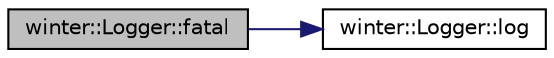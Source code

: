 digraph "winter::Logger::fatal"
{
 // LATEX_PDF_SIZE
  edge [fontname="Helvetica",fontsize="10",labelfontname="Helvetica",labelfontsize="10"];
  node [fontname="Helvetica",fontsize="10",shape=record];
  rankdir="LR";
  Node1 [label="winter::Logger::fatal",height=0.2,width=0.4,color="black", fillcolor="grey75", style="filled", fontcolor="black",tooltip="写fatal级别日志"];
  Node1 -> Node2 [color="midnightblue",fontsize="10",style="solid",fontname="Helvetica"];
  Node2 [label="winter::Logger::log",height=0.2,width=0.4,color="black", fillcolor="white", style="filled",URL="$classwinter_1_1Logger.html#af2f6344562afc1474f405546386352d0",tooltip="写日志"];
}
